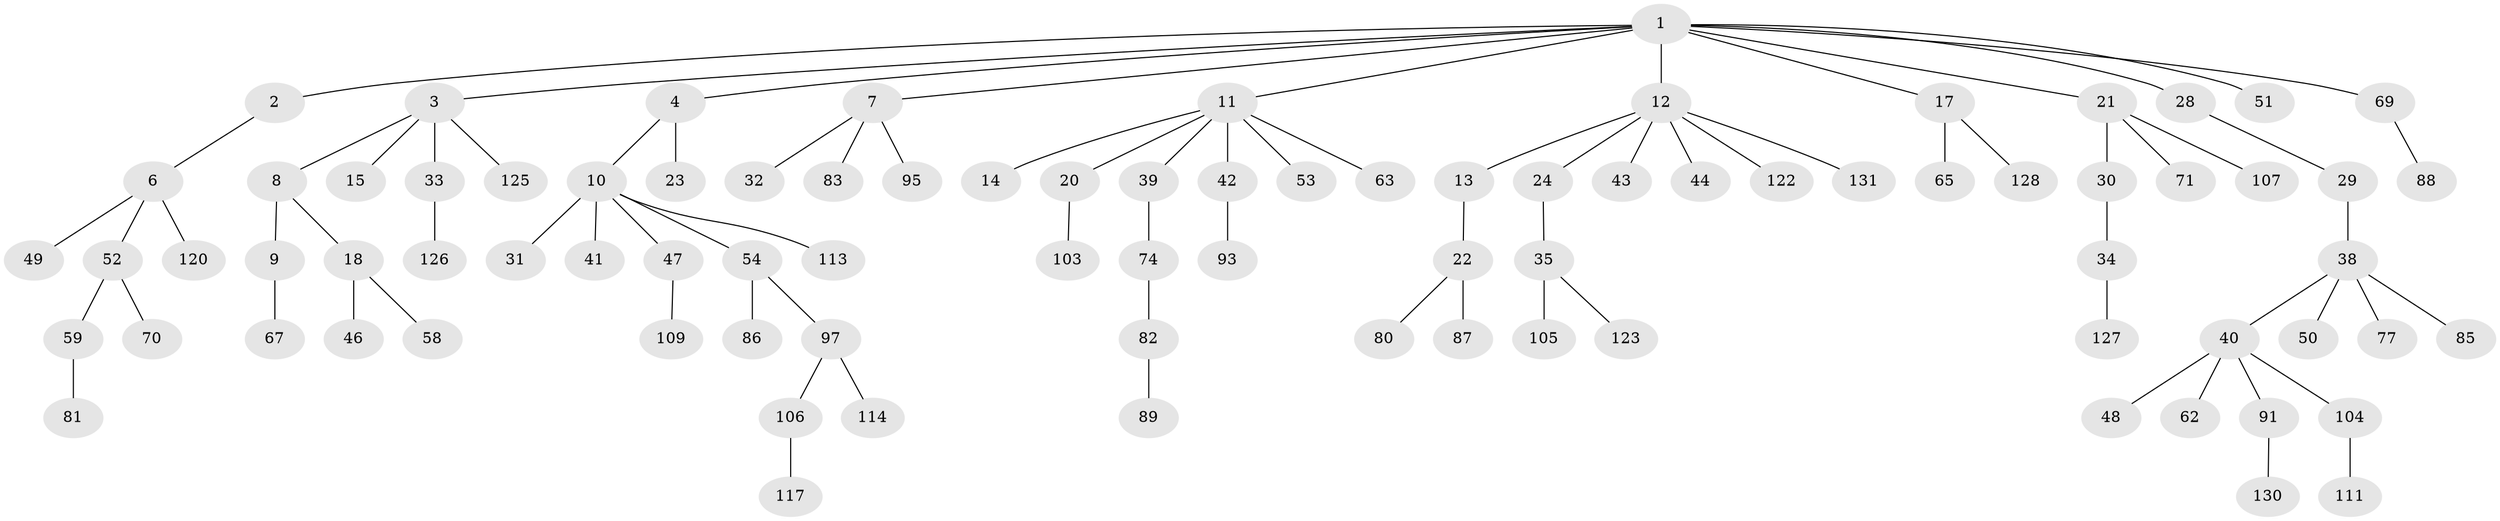 // original degree distribution, {10: 0.007633587786259542, 2: 0.3053435114503817, 5: 0.022900763358778626, 3: 0.09923664122137404, 4: 0.03816793893129771, 6: 0.030534351145038167, 8: 0.007633587786259542, 1: 0.48854961832061067}
// Generated by graph-tools (version 1.1) at 2025/11/02/27/25 16:11:27]
// undirected, 88 vertices, 87 edges
graph export_dot {
graph [start="1"]
  node [color=gray90,style=filled];
  1 [super="+19"];
  2;
  3 [super="+5"];
  4;
  6 [super="+112"];
  7 [super="+68"];
  8;
  9;
  10 [super="+25"];
  11 [super="+37"];
  12 [super="+36"];
  13 [super="+16"];
  14 [super="+66"];
  15 [super="+92"];
  17 [super="+75"];
  18 [super="+27"];
  20;
  21 [super="+118"];
  22 [super="+119"];
  23 [super="+26"];
  24 [super="+61"];
  28 [super="+101"];
  29 [super="+98"];
  30;
  31 [super="+45"];
  32 [super="+60"];
  33 [super="+84"];
  34;
  35 [super="+102"];
  38 [super="+90"];
  39;
  40 [super="+72"];
  41;
  42;
  43 [super="+56"];
  44;
  46 [super="+76"];
  47;
  48 [super="+64"];
  49 [super="+96"];
  50 [super="+55"];
  51 [super="+73"];
  52;
  53;
  54 [super="+57"];
  58;
  59;
  62;
  63;
  65;
  67 [super="+116"];
  69;
  70 [super="+79"];
  71;
  74 [super="+78"];
  77;
  80 [super="+108"];
  81;
  82;
  83 [super="+124"];
  85;
  86 [super="+100"];
  87;
  88;
  89 [super="+99"];
  91 [super="+115"];
  93 [super="+94"];
  95;
  97 [super="+110"];
  103 [super="+121"];
  104;
  105;
  106;
  107;
  109;
  111;
  113;
  114;
  117;
  120;
  122;
  123 [super="+129"];
  125;
  126;
  127;
  128;
  130;
  131;
  1 -- 2;
  1 -- 3;
  1 -- 4;
  1 -- 7;
  1 -- 11;
  1 -- 12;
  1 -- 17;
  1 -- 21;
  1 -- 51;
  1 -- 28;
  1 -- 69;
  2 -- 6;
  3 -- 8;
  3 -- 33;
  3 -- 125;
  3 -- 15;
  4 -- 10;
  4 -- 23;
  6 -- 49;
  6 -- 52;
  6 -- 120;
  7 -- 32;
  7 -- 83;
  7 -- 95;
  8 -- 9;
  8 -- 18;
  9 -- 67;
  10 -- 31;
  10 -- 41;
  10 -- 54;
  10 -- 113;
  10 -- 47;
  11 -- 14;
  11 -- 20;
  11 -- 39;
  11 -- 53;
  11 -- 42;
  11 -- 63;
  12 -- 13;
  12 -- 24;
  12 -- 43;
  12 -- 44;
  12 -- 122;
  12 -- 131;
  13 -- 22;
  17 -- 65;
  17 -- 128;
  18 -- 58;
  18 -- 46;
  20 -- 103;
  21 -- 30;
  21 -- 71;
  21 -- 107;
  22 -- 80;
  22 -- 87;
  24 -- 35;
  28 -- 29;
  29 -- 38;
  30 -- 34;
  33 -- 126;
  34 -- 127;
  35 -- 105;
  35 -- 123;
  38 -- 40;
  38 -- 50;
  38 -- 77;
  38 -- 85;
  39 -- 74;
  40 -- 48;
  40 -- 62;
  40 -- 91;
  40 -- 104;
  42 -- 93;
  47 -- 109;
  52 -- 59;
  52 -- 70;
  54 -- 97;
  54 -- 86;
  59 -- 81;
  69 -- 88;
  74 -- 82;
  82 -- 89;
  91 -- 130;
  97 -- 106;
  97 -- 114;
  104 -- 111;
  106 -- 117;
}
